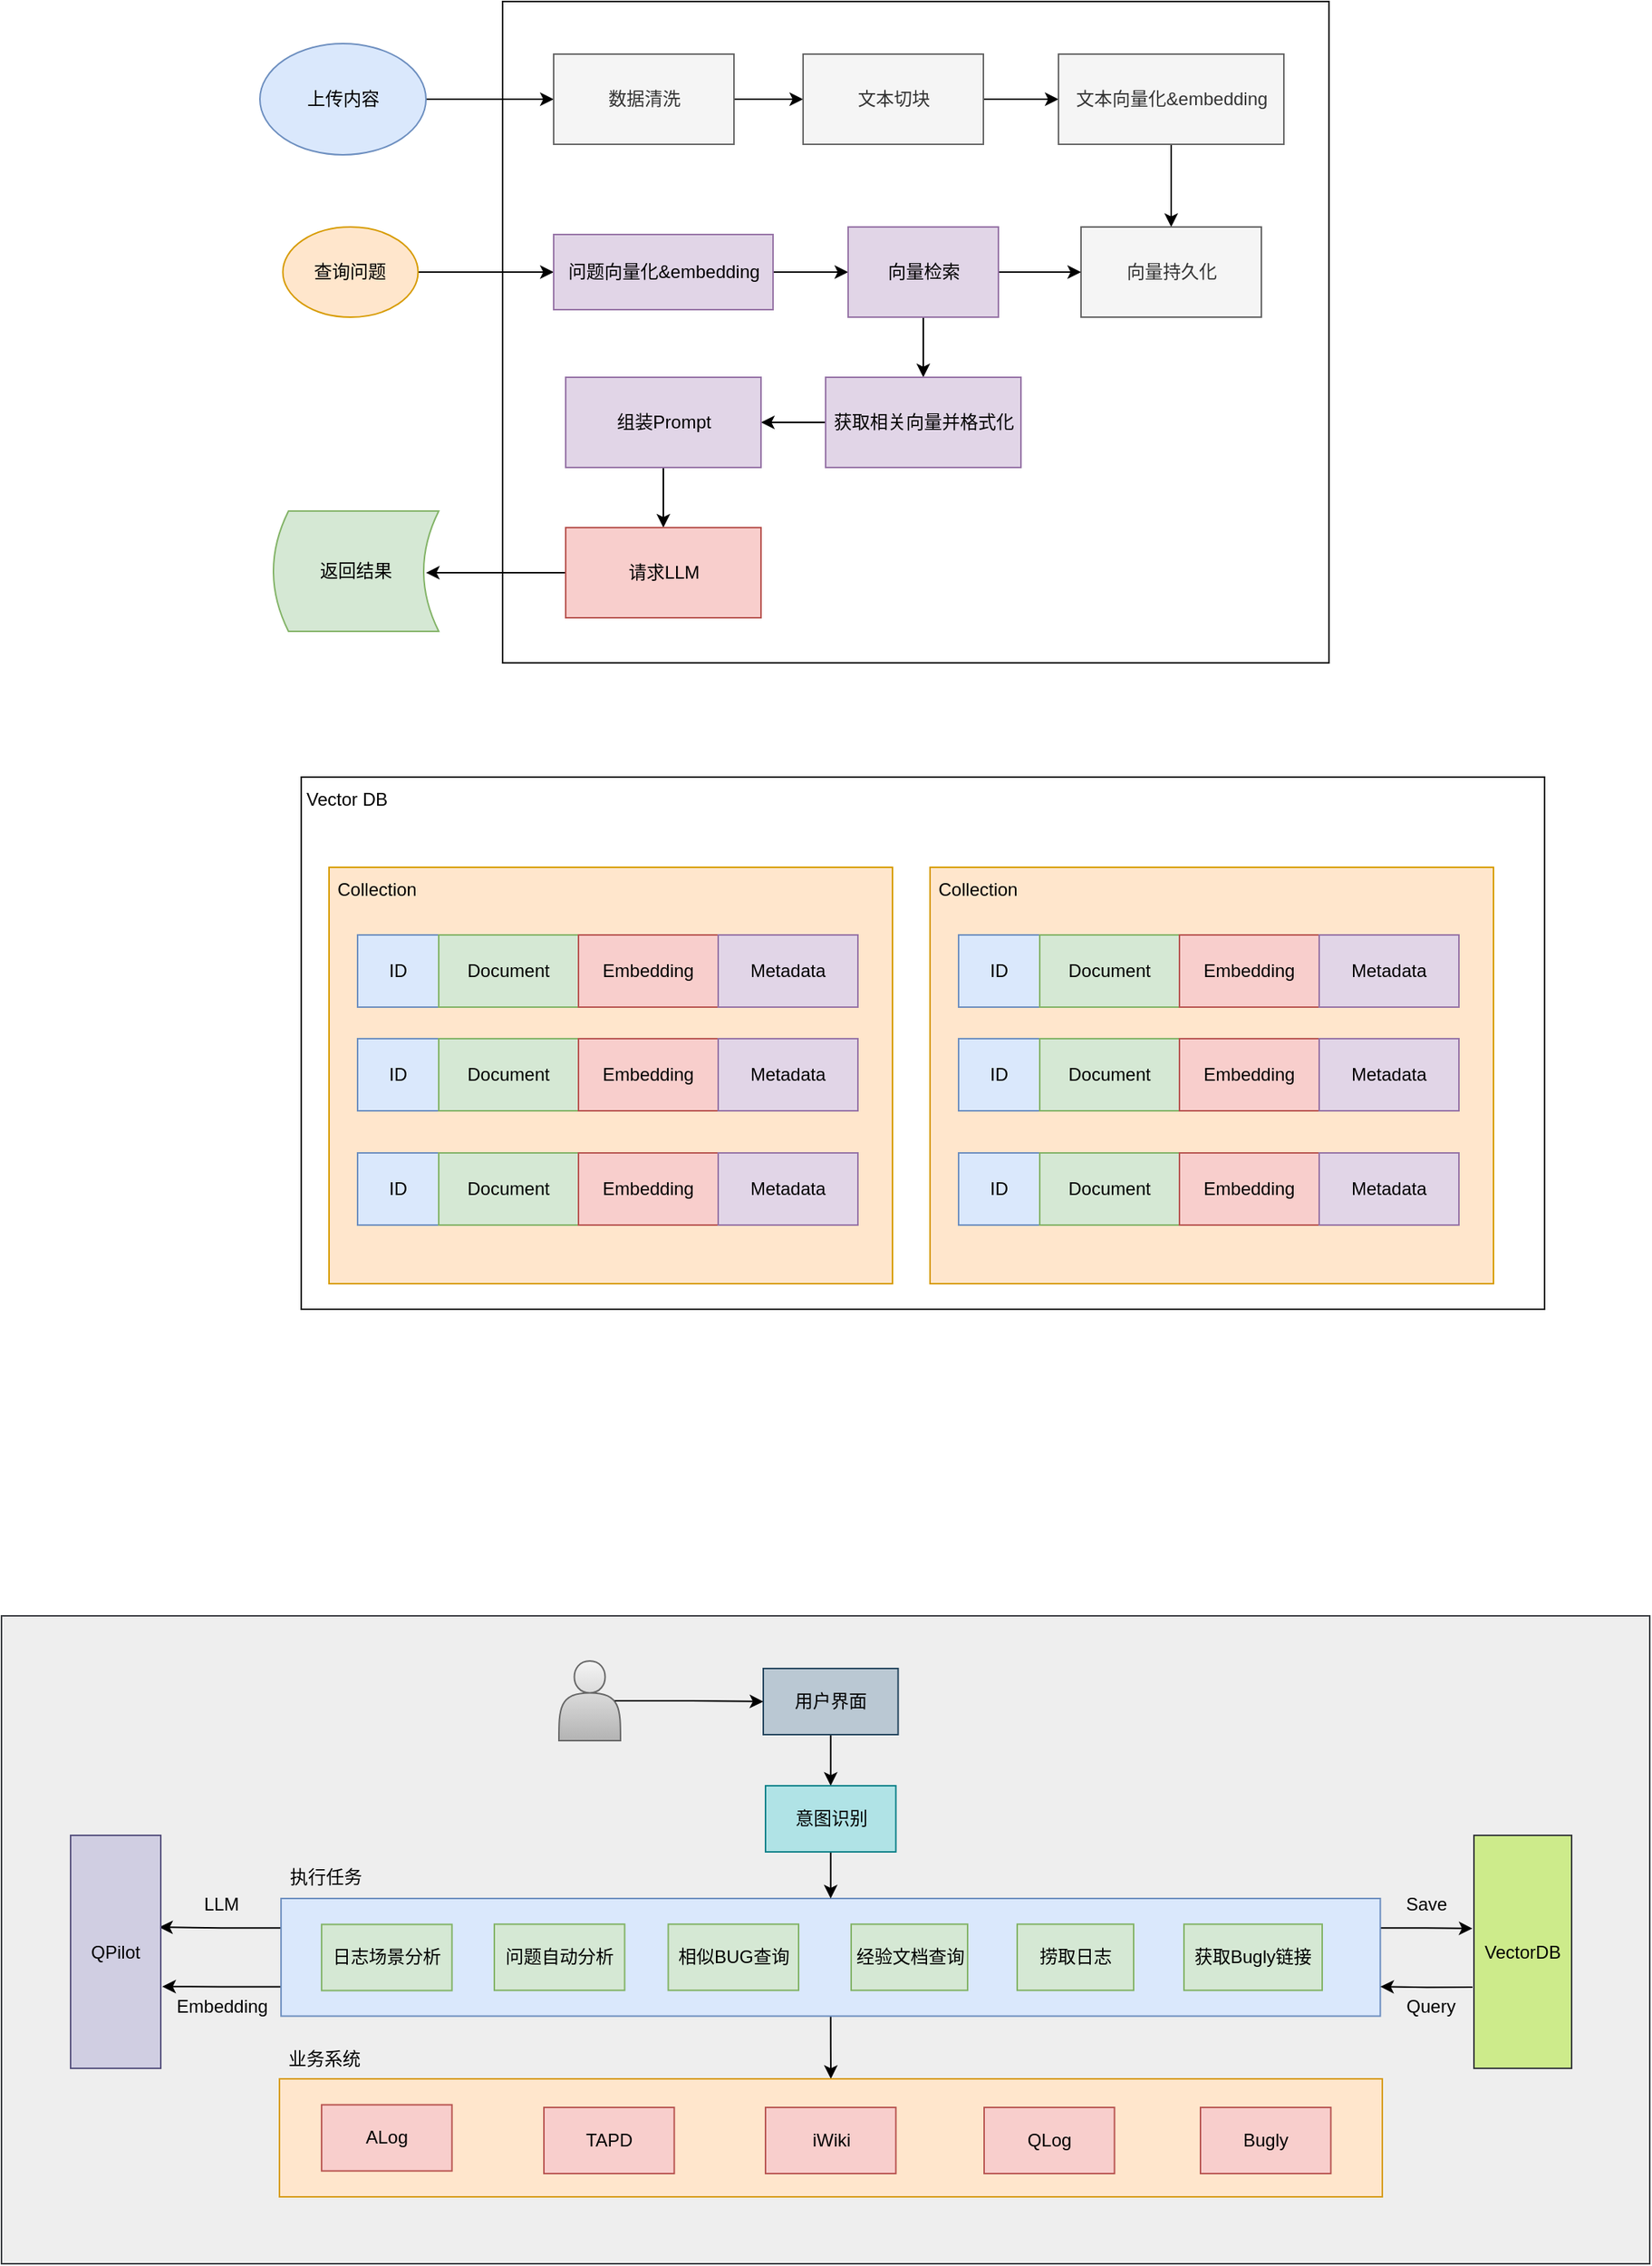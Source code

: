 <mxfile version="21.6.6" type="github">
  <diagram name="第 1 页" id="B6P0FEtfsNViP6RiIy6Y">
    <mxGraphModel dx="3073" dy="1104" grid="0" gridSize="10" guides="1" tooltips="1" connect="1" arrows="1" fold="1" page="0" pageScale="1" pageWidth="827" pageHeight="1169" math="0" shadow="0">
      <root>
        <mxCell id="0" />
        <mxCell id="1" parent="0" />
        <mxCell id="zwjgC2ObJU8k3cXchyGN-52" value="" style="rounded=0;whiteSpace=wrap;html=1;fillColor=#eeeeee;strokeColor=#36393d;" vertex="1" parent="1">
          <mxGeometry x="-1285" y="1018" width="1097" height="431" as="geometry" />
        </mxCell>
        <mxCell id="zwjgC2ObJU8k3cXchyGN-37" style="edgeStyle=orthogonalEdgeStyle;rounded=0;orthogonalLoop=1;jettySize=auto;html=1;exitX=0.5;exitY=1;exitDx=0;exitDy=0;entryX=0.5;entryY=0;entryDx=0;entryDy=0;" edge="1" parent="1" source="zwjgC2ObJU8k3cXchyGN-27" target="zwjgC2ObJU8k3cXchyGN-30">
          <mxGeometry relative="1" as="geometry">
            <mxPoint x="-733.13" y="1296.25" as="sourcePoint" />
          </mxGeometry>
        </mxCell>
        <mxCell id="zwjgC2ObJU8k3cXchyGN-41" style="edgeStyle=orthogonalEdgeStyle;rounded=0;orthogonalLoop=1;jettySize=auto;html=1;exitX=0;exitY=0.75;exitDx=0;exitDy=0;entryX=1.017;entryY=0.649;entryDx=0;entryDy=0;entryPerimeter=0;" edge="1" parent="1" source="zwjgC2ObJU8k3cXchyGN-27" target="zwjgC2ObJU8k3cXchyGN-38">
          <mxGeometry relative="1" as="geometry" />
        </mxCell>
        <mxCell id="zwjgC2ObJU8k3cXchyGN-42" style="edgeStyle=orthogonalEdgeStyle;rounded=0;orthogonalLoop=1;jettySize=auto;html=1;exitX=0;exitY=0.25;exitDx=0;exitDy=0;entryX=0.983;entryY=0.394;entryDx=0;entryDy=0;entryPerimeter=0;" edge="1" parent="1" source="zwjgC2ObJU8k3cXchyGN-27" target="zwjgC2ObJU8k3cXchyGN-38">
          <mxGeometry relative="1" as="geometry" />
        </mxCell>
        <mxCell id="zwjgC2ObJU8k3cXchyGN-46" style="edgeStyle=orthogonalEdgeStyle;rounded=0;orthogonalLoop=1;jettySize=auto;html=1;exitX=1;exitY=0.25;exitDx=0;exitDy=0;" edge="1" parent="1" source="zwjgC2ObJU8k3cXchyGN-27">
          <mxGeometry relative="1" as="geometry">
            <mxPoint x="-306" y="1226" as="targetPoint" />
          </mxGeometry>
        </mxCell>
        <mxCell id="zwjgC2ObJU8k3cXchyGN-27" value="" style="rounded=0;whiteSpace=wrap;html=1;fillColor=#dae8fc;strokeColor=#6c8ebf;" vertex="1" parent="1">
          <mxGeometry x="-1098.94" y="1206" width="731.62" height="78.25" as="geometry" />
        </mxCell>
        <mxCell id="po2gW-Qw7Ikq2pXxXGKJ-18" value="" style="rounded=0;whiteSpace=wrap;html=1;" parent="1" vertex="1">
          <mxGeometry x="-1085.5" y="460" width="827.5" height="354" as="geometry" />
        </mxCell>
        <mxCell id="jt_fw9Rw_P_MPbaHYzuL-2" value="" style="rounded=0;whiteSpace=wrap;html=1;" parent="1" vertex="1">
          <mxGeometry x="-951.5" y="-56" width="550" height="440" as="geometry" />
        </mxCell>
        <mxCell id="jt_fw9Rw_P_MPbaHYzuL-17" style="edgeStyle=orthogonalEdgeStyle;rounded=0;orthogonalLoop=1;jettySize=auto;html=1;exitX=1;exitY=0.5;exitDx=0;exitDy=0;entryX=0;entryY=0.5;entryDx=0;entryDy=0;" parent="1" source="jt_fw9Rw_P_MPbaHYzuL-5" target="jt_fw9Rw_P_MPbaHYzuL-16" edge="1">
          <mxGeometry relative="1" as="geometry" />
        </mxCell>
        <mxCell id="jt_fw9Rw_P_MPbaHYzuL-5" value="查询问题" style="ellipse;whiteSpace=wrap;html=1;fillColor=#ffe6cc;strokeColor=#d79b00;" parent="1" vertex="1">
          <mxGeometry x="-1097.75" y="94" width="90" height="60" as="geometry" />
        </mxCell>
        <mxCell id="jt_fw9Rw_P_MPbaHYzuL-12" style="edgeStyle=orthogonalEdgeStyle;rounded=0;orthogonalLoop=1;jettySize=auto;html=1;exitX=1;exitY=0.5;exitDx=0;exitDy=0;entryX=0;entryY=0.5;entryDx=0;entryDy=0;" parent="1" source="jt_fw9Rw_P_MPbaHYzuL-7" target="jt_fw9Rw_P_MPbaHYzuL-8" edge="1">
          <mxGeometry relative="1" as="geometry" />
        </mxCell>
        <mxCell id="jt_fw9Rw_P_MPbaHYzuL-7" value="上传内容" style="ellipse;whiteSpace=wrap;html=1;fillColor=#dae8fc;strokeColor=#6c8ebf;" parent="1" vertex="1">
          <mxGeometry x="-1113" y="-28" width="110.5" height="74" as="geometry" />
        </mxCell>
        <mxCell id="jt_fw9Rw_P_MPbaHYzuL-13" style="edgeStyle=orthogonalEdgeStyle;rounded=0;orthogonalLoop=1;jettySize=auto;html=1;exitX=1;exitY=0.5;exitDx=0;exitDy=0;entryX=0;entryY=0.5;entryDx=0;entryDy=0;" parent="1" source="jt_fw9Rw_P_MPbaHYzuL-8" target="jt_fw9Rw_P_MPbaHYzuL-9" edge="1">
          <mxGeometry relative="1" as="geometry" />
        </mxCell>
        <mxCell id="jt_fw9Rw_P_MPbaHYzuL-8" value="数据清洗" style="rounded=0;whiteSpace=wrap;html=1;fillColor=#f5f5f5;fontColor=#333333;strokeColor=#666666;" parent="1" vertex="1">
          <mxGeometry x="-917.5" y="-21" width="120" height="60" as="geometry" />
        </mxCell>
        <mxCell id="jt_fw9Rw_P_MPbaHYzuL-14" style="edgeStyle=orthogonalEdgeStyle;rounded=0;orthogonalLoop=1;jettySize=auto;html=1;exitX=1;exitY=0.5;exitDx=0;exitDy=0;entryX=0;entryY=0.5;entryDx=0;entryDy=0;" parent="1" source="jt_fw9Rw_P_MPbaHYzuL-9" target="jt_fw9Rw_P_MPbaHYzuL-10" edge="1">
          <mxGeometry relative="1" as="geometry" />
        </mxCell>
        <mxCell id="jt_fw9Rw_P_MPbaHYzuL-9" value="文本切块" style="rounded=0;whiteSpace=wrap;html=1;fillColor=#f5f5f5;fontColor=#333333;strokeColor=#666666;" parent="1" vertex="1">
          <mxGeometry x="-751.5" y="-21" width="120" height="60" as="geometry" />
        </mxCell>
        <mxCell id="jt_fw9Rw_P_MPbaHYzuL-15" style="edgeStyle=orthogonalEdgeStyle;rounded=0;orthogonalLoop=1;jettySize=auto;html=1;exitX=0.5;exitY=1;exitDx=0;exitDy=0;entryX=0.5;entryY=0;entryDx=0;entryDy=0;" parent="1" source="jt_fw9Rw_P_MPbaHYzuL-10" target="jt_fw9Rw_P_MPbaHYzuL-11" edge="1">
          <mxGeometry relative="1" as="geometry" />
        </mxCell>
        <mxCell id="jt_fw9Rw_P_MPbaHYzuL-10" value="文本向量化&amp;amp;embedding" style="rounded=0;whiteSpace=wrap;html=1;fillColor=#f5f5f5;fontColor=#333333;strokeColor=#666666;" parent="1" vertex="1">
          <mxGeometry x="-581.5" y="-21" width="150" height="60" as="geometry" />
        </mxCell>
        <mxCell id="jt_fw9Rw_P_MPbaHYzuL-11" value="向量持久化" style="rounded=0;whiteSpace=wrap;html=1;fillColor=#f5f5f5;fontColor=#333333;strokeColor=#666666;" parent="1" vertex="1">
          <mxGeometry x="-566.5" y="94" width="120" height="60" as="geometry" />
        </mxCell>
        <mxCell id="jt_fw9Rw_P_MPbaHYzuL-19" style="edgeStyle=orthogonalEdgeStyle;rounded=0;orthogonalLoop=1;jettySize=auto;html=1;exitX=1;exitY=0.5;exitDx=0;exitDy=0;entryX=0;entryY=0.5;entryDx=0;entryDy=0;" parent="1" source="jt_fw9Rw_P_MPbaHYzuL-16" target="jt_fw9Rw_P_MPbaHYzuL-18" edge="1">
          <mxGeometry relative="1" as="geometry" />
        </mxCell>
        <mxCell id="jt_fw9Rw_P_MPbaHYzuL-16" value="问题向量化&amp;amp;embedding" style="rounded=0;whiteSpace=wrap;html=1;fillColor=#e1d5e7;strokeColor=#9673a6;" parent="1" vertex="1">
          <mxGeometry x="-917.5" y="99" width="146" height="50" as="geometry" />
        </mxCell>
        <mxCell id="jt_fw9Rw_P_MPbaHYzuL-20" style="edgeStyle=orthogonalEdgeStyle;rounded=0;orthogonalLoop=1;jettySize=auto;html=1;exitX=1;exitY=0.5;exitDx=0;exitDy=0;entryX=0;entryY=0.5;entryDx=0;entryDy=0;" parent="1" source="jt_fw9Rw_P_MPbaHYzuL-18" target="jt_fw9Rw_P_MPbaHYzuL-11" edge="1">
          <mxGeometry relative="1" as="geometry" />
        </mxCell>
        <mxCell id="jt_fw9Rw_P_MPbaHYzuL-23" style="edgeStyle=orthogonalEdgeStyle;rounded=0;orthogonalLoop=1;jettySize=auto;html=1;exitX=0.5;exitY=1;exitDx=0;exitDy=0;entryX=0.5;entryY=0;entryDx=0;entryDy=0;" parent="1" source="jt_fw9Rw_P_MPbaHYzuL-18" target="jt_fw9Rw_P_MPbaHYzuL-21" edge="1">
          <mxGeometry relative="1" as="geometry" />
        </mxCell>
        <mxCell id="jt_fw9Rw_P_MPbaHYzuL-18" value="向量检索" style="rounded=0;whiteSpace=wrap;html=1;fillColor=#e1d5e7;strokeColor=#9673a6;" parent="1" vertex="1">
          <mxGeometry x="-721.5" y="94" width="100" height="60" as="geometry" />
        </mxCell>
        <mxCell id="jt_fw9Rw_P_MPbaHYzuL-24" style="edgeStyle=orthogonalEdgeStyle;rounded=0;orthogonalLoop=1;jettySize=auto;html=1;exitX=0;exitY=0.5;exitDx=0;exitDy=0;entryX=1;entryY=0.5;entryDx=0;entryDy=0;" parent="1" source="jt_fw9Rw_P_MPbaHYzuL-21" target="jt_fw9Rw_P_MPbaHYzuL-22" edge="1">
          <mxGeometry relative="1" as="geometry" />
        </mxCell>
        <mxCell id="jt_fw9Rw_P_MPbaHYzuL-21" value="获取相关向量并格式化" style="rounded=0;whiteSpace=wrap;html=1;fillColor=#e1d5e7;strokeColor=#9673a6;" parent="1" vertex="1">
          <mxGeometry x="-736.5" y="194" width="130" height="60" as="geometry" />
        </mxCell>
        <mxCell id="jt_fw9Rw_P_MPbaHYzuL-27" style="edgeStyle=orthogonalEdgeStyle;rounded=0;orthogonalLoop=1;jettySize=auto;html=1;exitX=0.5;exitY=1;exitDx=0;exitDy=0;entryX=0.5;entryY=0;entryDx=0;entryDy=0;" parent="1" source="jt_fw9Rw_P_MPbaHYzuL-22" target="jt_fw9Rw_P_MPbaHYzuL-26" edge="1">
          <mxGeometry relative="1" as="geometry" />
        </mxCell>
        <mxCell id="jt_fw9Rw_P_MPbaHYzuL-22" value="组装Prompt" style="rounded=0;whiteSpace=wrap;html=1;fillColor=#e1d5e7;strokeColor=#9673a6;" parent="1" vertex="1">
          <mxGeometry x="-909.5" y="194" width="130" height="60" as="geometry" />
        </mxCell>
        <mxCell id="jt_fw9Rw_P_MPbaHYzuL-31" style="edgeStyle=orthogonalEdgeStyle;rounded=0;orthogonalLoop=1;jettySize=auto;html=1;exitX=0;exitY=0.5;exitDx=0;exitDy=0;entryX=0.923;entryY=0.513;entryDx=0;entryDy=0;entryPerimeter=0;" parent="1" source="jt_fw9Rw_P_MPbaHYzuL-26" target="jt_fw9Rw_P_MPbaHYzuL-30" edge="1">
          <mxGeometry relative="1" as="geometry" />
        </mxCell>
        <mxCell id="jt_fw9Rw_P_MPbaHYzuL-26" value="请求LLM" style="rounded=0;whiteSpace=wrap;html=1;fillColor=#f8cecc;strokeColor=#b85450;" parent="1" vertex="1">
          <mxGeometry x="-909.5" y="294" width="130" height="60" as="geometry" />
        </mxCell>
        <mxCell id="jt_fw9Rw_P_MPbaHYzuL-30" value="返回结果" style="shape=dataStorage;whiteSpace=wrap;html=1;fixedSize=1;size=10;fillColor=#d5e8d4;strokeColor=#82b366;" parent="1" vertex="1">
          <mxGeometry x="-1104" y="283" width="110" height="80" as="geometry" />
        </mxCell>
        <mxCell id="po2gW-Qw7Ikq2pXxXGKJ-1" value="" style="rounded=0;whiteSpace=wrap;html=1;fillColor=#ffe6cc;strokeColor=#d79b00;" parent="1" vertex="1">
          <mxGeometry x="-1067" y="520" width="375" height="277" as="geometry" />
        </mxCell>
        <mxCell id="po2gW-Qw7Ikq2pXxXGKJ-5" value="ID" style="rounded=0;whiteSpace=wrap;html=1;fillColor=#dae8fc;strokeColor=#6c8ebf;" parent="1" vertex="1">
          <mxGeometry x="-1048" y="565" width="54" height="48" as="geometry" />
        </mxCell>
        <mxCell id="po2gW-Qw7Ikq2pXxXGKJ-6" value="Document" style="rounded=0;whiteSpace=wrap;html=1;fillColor=#d5e8d4;strokeColor=#82b366;" parent="1" vertex="1">
          <mxGeometry x="-994" y="565" width="93" height="48" as="geometry" />
        </mxCell>
        <mxCell id="po2gW-Qw7Ikq2pXxXGKJ-7" value="Embedding" style="rounded=0;whiteSpace=wrap;html=1;fillColor=#f8cecc;strokeColor=#b85450;" parent="1" vertex="1">
          <mxGeometry x="-901" y="565" width="93" height="48" as="geometry" />
        </mxCell>
        <mxCell id="po2gW-Qw7Ikq2pXxXGKJ-8" value="Metadata" style="rounded=0;whiteSpace=wrap;html=1;fillColor=#e1d5e7;strokeColor=#9673a6;" parent="1" vertex="1">
          <mxGeometry x="-808" y="565" width="93" height="48" as="geometry" />
        </mxCell>
        <mxCell id="po2gW-Qw7Ikq2pXxXGKJ-9" value="Collection" style="text;html=1;strokeColor=none;fillColor=none;align=center;verticalAlign=middle;whiteSpace=wrap;rounded=0;" parent="1" vertex="1">
          <mxGeometry x="-1065" y="520" width="60" height="30" as="geometry" />
        </mxCell>
        <mxCell id="po2gW-Qw7Ikq2pXxXGKJ-10" value="ID" style="rounded=0;whiteSpace=wrap;html=1;fillColor=#dae8fc;strokeColor=#6c8ebf;" parent="1" vertex="1">
          <mxGeometry x="-1048" y="634" width="54" height="48" as="geometry" />
        </mxCell>
        <mxCell id="po2gW-Qw7Ikq2pXxXGKJ-11" value="Document" style="rounded=0;whiteSpace=wrap;html=1;fillColor=#d5e8d4;strokeColor=#82b366;" parent="1" vertex="1">
          <mxGeometry x="-994" y="634" width="93" height="48" as="geometry" />
        </mxCell>
        <mxCell id="po2gW-Qw7Ikq2pXxXGKJ-12" value="Embedding" style="rounded=0;whiteSpace=wrap;html=1;fillColor=#f8cecc;strokeColor=#b85450;" parent="1" vertex="1">
          <mxGeometry x="-901" y="634" width="93" height="48" as="geometry" />
        </mxCell>
        <mxCell id="po2gW-Qw7Ikq2pXxXGKJ-13" value="Metadata" style="rounded=0;whiteSpace=wrap;html=1;fillColor=#e1d5e7;strokeColor=#9673a6;" parent="1" vertex="1">
          <mxGeometry x="-808" y="634" width="93" height="48" as="geometry" />
        </mxCell>
        <mxCell id="po2gW-Qw7Ikq2pXxXGKJ-14" value="ID" style="rounded=0;whiteSpace=wrap;html=1;fillColor=#dae8fc;strokeColor=#6c8ebf;" parent="1" vertex="1">
          <mxGeometry x="-1048" y="710" width="54" height="48" as="geometry" />
        </mxCell>
        <mxCell id="po2gW-Qw7Ikq2pXxXGKJ-15" value="Document" style="rounded=0;whiteSpace=wrap;html=1;fillColor=#d5e8d4;strokeColor=#82b366;" parent="1" vertex="1">
          <mxGeometry x="-994" y="710" width="93" height="48" as="geometry" />
        </mxCell>
        <mxCell id="po2gW-Qw7Ikq2pXxXGKJ-16" value="Embedding" style="rounded=0;whiteSpace=wrap;html=1;fillColor=#f8cecc;strokeColor=#b85450;" parent="1" vertex="1">
          <mxGeometry x="-901" y="710" width="93" height="48" as="geometry" />
        </mxCell>
        <mxCell id="po2gW-Qw7Ikq2pXxXGKJ-17" value="Metadata" style="rounded=0;whiteSpace=wrap;html=1;fillColor=#e1d5e7;strokeColor=#9673a6;" parent="1" vertex="1">
          <mxGeometry x="-808" y="710" width="93" height="48" as="geometry" />
        </mxCell>
        <mxCell id="po2gW-Qw7Ikq2pXxXGKJ-34" value="Vector DB" style="text;html=1;strokeColor=none;fillColor=none;align=center;verticalAlign=middle;whiteSpace=wrap;rounded=0;" parent="1" vertex="1">
          <mxGeometry x="-1085.5" y="460" width="60" height="30" as="geometry" />
        </mxCell>
        <mxCell id="po2gW-Qw7Ikq2pXxXGKJ-35" value="" style="rounded=0;whiteSpace=wrap;html=1;fillColor=#ffe6cc;strokeColor=#d79b00;" parent="1" vertex="1">
          <mxGeometry x="-667" y="520" width="375" height="277" as="geometry" />
        </mxCell>
        <mxCell id="po2gW-Qw7Ikq2pXxXGKJ-36" value="ID" style="rounded=0;whiteSpace=wrap;html=1;fillColor=#dae8fc;strokeColor=#6c8ebf;" parent="1" vertex="1">
          <mxGeometry x="-648" y="565" width="54" height="48" as="geometry" />
        </mxCell>
        <mxCell id="po2gW-Qw7Ikq2pXxXGKJ-37" value="Document" style="rounded=0;whiteSpace=wrap;html=1;fillColor=#d5e8d4;strokeColor=#82b366;" parent="1" vertex="1">
          <mxGeometry x="-594" y="565" width="93" height="48" as="geometry" />
        </mxCell>
        <mxCell id="po2gW-Qw7Ikq2pXxXGKJ-38" value="Embedding" style="rounded=0;whiteSpace=wrap;html=1;fillColor=#f8cecc;strokeColor=#b85450;" parent="1" vertex="1">
          <mxGeometry x="-501" y="565" width="93" height="48" as="geometry" />
        </mxCell>
        <mxCell id="po2gW-Qw7Ikq2pXxXGKJ-39" value="Metadata" style="rounded=0;whiteSpace=wrap;html=1;fillColor=#e1d5e7;strokeColor=#9673a6;" parent="1" vertex="1">
          <mxGeometry x="-408" y="565" width="93" height="48" as="geometry" />
        </mxCell>
        <mxCell id="po2gW-Qw7Ikq2pXxXGKJ-40" value="Collection" style="text;html=1;strokeColor=none;fillColor=none;align=center;verticalAlign=middle;whiteSpace=wrap;rounded=0;" parent="1" vertex="1">
          <mxGeometry x="-665" y="520" width="60" height="30" as="geometry" />
        </mxCell>
        <mxCell id="po2gW-Qw7Ikq2pXxXGKJ-41" value="ID" style="rounded=0;whiteSpace=wrap;html=1;fillColor=#dae8fc;strokeColor=#6c8ebf;" parent="1" vertex="1">
          <mxGeometry x="-648" y="634" width="54" height="48" as="geometry" />
        </mxCell>
        <mxCell id="po2gW-Qw7Ikq2pXxXGKJ-42" value="Document" style="rounded=0;whiteSpace=wrap;html=1;fillColor=#d5e8d4;strokeColor=#82b366;" parent="1" vertex="1">
          <mxGeometry x="-594" y="634" width="93" height="48" as="geometry" />
        </mxCell>
        <mxCell id="po2gW-Qw7Ikq2pXxXGKJ-43" value="Embedding" style="rounded=0;whiteSpace=wrap;html=1;fillColor=#f8cecc;strokeColor=#b85450;" parent="1" vertex="1">
          <mxGeometry x="-501" y="634" width="93" height="48" as="geometry" />
        </mxCell>
        <mxCell id="po2gW-Qw7Ikq2pXxXGKJ-44" value="Metadata" style="rounded=0;whiteSpace=wrap;html=1;fillColor=#e1d5e7;strokeColor=#9673a6;" parent="1" vertex="1">
          <mxGeometry x="-408" y="634" width="93" height="48" as="geometry" />
        </mxCell>
        <mxCell id="po2gW-Qw7Ikq2pXxXGKJ-45" value="ID" style="rounded=0;whiteSpace=wrap;html=1;fillColor=#dae8fc;strokeColor=#6c8ebf;" parent="1" vertex="1">
          <mxGeometry x="-648" y="710" width="54" height="48" as="geometry" />
        </mxCell>
        <mxCell id="po2gW-Qw7Ikq2pXxXGKJ-46" value="Document" style="rounded=0;whiteSpace=wrap;html=1;fillColor=#d5e8d4;strokeColor=#82b366;" parent="1" vertex="1">
          <mxGeometry x="-594" y="710" width="93" height="48" as="geometry" />
        </mxCell>
        <mxCell id="po2gW-Qw7Ikq2pXxXGKJ-47" value="Embedding" style="rounded=0;whiteSpace=wrap;html=1;fillColor=#f8cecc;strokeColor=#b85450;" parent="1" vertex="1">
          <mxGeometry x="-501" y="710" width="93" height="48" as="geometry" />
        </mxCell>
        <mxCell id="po2gW-Qw7Ikq2pXxXGKJ-48" value="Metadata" style="rounded=0;whiteSpace=wrap;html=1;fillColor=#e1d5e7;strokeColor=#9673a6;" parent="1" vertex="1">
          <mxGeometry x="-408" y="710" width="93" height="48" as="geometry" />
        </mxCell>
        <mxCell id="zwjgC2ObJU8k3cXchyGN-15" style="edgeStyle=orthogonalEdgeStyle;rounded=0;orthogonalLoop=1;jettySize=auto;html=1;exitX=0.5;exitY=1;exitDx=0;exitDy=0;entryX=0.5;entryY=0;entryDx=0;entryDy=0;" edge="1" parent="1" source="zwjgC2ObJU8k3cXchyGN-2" target="zwjgC2ObJU8k3cXchyGN-8">
          <mxGeometry relative="1" as="geometry" />
        </mxCell>
        <mxCell id="zwjgC2ObJU8k3cXchyGN-2" value="用户界面" style="rounded=0;whiteSpace=wrap;html=1;fillColor=#bac8d3;strokeColor=#23445d;" vertex="1" parent="1">
          <mxGeometry x="-778" y="1053" width="89.75" height="44" as="geometry" />
        </mxCell>
        <mxCell id="zwjgC2ObJU8k3cXchyGN-14" style="edgeStyle=orthogonalEdgeStyle;rounded=0;orthogonalLoop=1;jettySize=auto;html=1;exitX=0.9;exitY=0.5;exitDx=0;exitDy=0;exitPerimeter=0;entryX=0;entryY=0.5;entryDx=0;entryDy=0;" edge="1" parent="1" source="zwjgC2ObJU8k3cXchyGN-6" target="zwjgC2ObJU8k3cXchyGN-2">
          <mxGeometry relative="1" as="geometry" />
        </mxCell>
        <mxCell id="zwjgC2ObJU8k3cXchyGN-6" value="" style="shape=actor;whiteSpace=wrap;html=1;fillColor=#f5f5f5;gradientColor=#b3b3b3;strokeColor=#666666;" vertex="1" parent="1">
          <mxGeometry x="-914" y="1048" width="41" height="53" as="geometry" />
        </mxCell>
        <mxCell id="zwjgC2ObJU8k3cXchyGN-29" style="edgeStyle=orthogonalEdgeStyle;rounded=0;orthogonalLoop=1;jettySize=auto;html=1;exitX=0.5;exitY=1;exitDx=0;exitDy=0;entryX=0.5;entryY=0;entryDx=0;entryDy=0;" edge="1" parent="1" source="zwjgC2ObJU8k3cXchyGN-8" target="zwjgC2ObJU8k3cXchyGN-27">
          <mxGeometry relative="1" as="geometry" />
        </mxCell>
        <mxCell id="zwjgC2ObJU8k3cXchyGN-8" value="意图识别" style="rounded=0;whiteSpace=wrap;html=1;fillColor=#b0e3e6;strokeColor=#0e8088;" vertex="1" parent="1">
          <mxGeometry x="-776.5" y="1131" width="86.75" height="44" as="geometry" />
        </mxCell>
        <mxCell id="zwjgC2ObJU8k3cXchyGN-19" value="日志场景分析" style="rounded=0;whiteSpace=wrap;html=1;fillColor=#d5e8d4;strokeColor=#82b366;" vertex="1" parent="1">
          <mxGeometry x="-1071.94" y="1223.25" width="86.75" height="44" as="geometry" />
        </mxCell>
        <mxCell id="zwjgC2ObJU8k3cXchyGN-20" value="问题自动分析" style="rounded=0;whiteSpace=wrap;html=1;fillColor=#d5e8d4;strokeColor=#82b366;" vertex="1" parent="1">
          <mxGeometry x="-957" y="1223.12" width="86.75" height="44" as="geometry" />
        </mxCell>
        <mxCell id="zwjgC2ObJU8k3cXchyGN-21" value="相似BUG查询" style="rounded=0;whiteSpace=wrap;html=1;fillColor=#d5e8d4;strokeColor=#82b366;" vertex="1" parent="1">
          <mxGeometry x="-841.25" y="1223.12" width="86.75" height="44" as="geometry" />
        </mxCell>
        <mxCell id="zwjgC2ObJU8k3cXchyGN-22" value="捞取日志" style="rounded=0;whiteSpace=wrap;html=1;fillColor=#d5e8d4;strokeColor=#82b366;" vertex="1" parent="1">
          <mxGeometry x="-609.0" y="1223.12" width="77.5" height="44" as="geometry" />
        </mxCell>
        <mxCell id="zwjgC2ObJU8k3cXchyGN-25" value="获取Bugly链接" style="rounded=0;whiteSpace=wrap;html=1;fillColor=#d5e8d4;strokeColor=#82b366;" vertex="1" parent="1">
          <mxGeometry x="-498" y="1223.12" width="92" height="44" as="geometry" />
        </mxCell>
        <mxCell id="zwjgC2ObJU8k3cXchyGN-30" value="" style="rounded=0;whiteSpace=wrap;html=1;fillColor=#ffe6cc;strokeColor=#d79b00;" vertex="1" parent="1">
          <mxGeometry x="-1100" y="1326" width="734" height="78.5" as="geometry" />
        </mxCell>
        <mxCell id="zwjgC2ObJU8k3cXchyGN-31" value="TAPD" style="rounded=0;whiteSpace=wrap;html=1;fillColor=#f8cecc;strokeColor=#b85450;" vertex="1" parent="1">
          <mxGeometry x="-924" y="1345" width="86.75" height="44" as="geometry" />
        </mxCell>
        <mxCell id="zwjgC2ObJU8k3cXchyGN-32" value="iWiki" style="rounded=0;whiteSpace=wrap;html=1;fillColor=#f8cecc;strokeColor=#b85450;" vertex="1" parent="1">
          <mxGeometry x="-776.5" y="1345" width="86.75" height="44" as="geometry" />
        </mxCell>
        <mxCell id="zwjgC2ObJU8k3cXchyGN-33" value="QLog" style="rounded=0;whiteSpace=wrap;html=1;fillColor=#f8cecc;strokeColor=#b85450;" vertex="1" parent="1">
          <mxGeometry x="-631" y="1345" width="86.75" height="44" as="geometry" />
        </mxCell>
        <mxCell id="zwjgC2ObJU8k3cXchyGN-34" value="经验文档查询" style="rounded=0;whiteSpace=wrap;html=1;fillColor=#d5e8d4;strokeColor=#82b366;" vertex="1" parent="1">
          <mxGeometry x="-719.5" y="1223.12" width="77.5" height="44" as="geometry" />
        </mxCell>
        <mxCell id="zwjgC2ObJU8k3cXchyGN-35" value="ALog" style="rounded=0;whiteSpace=wrap;html=1;fillColor=#f8cecc;strokeColor=#b85450;" vertex="1" parent="1">
          <mxGeometry x="-1071.94" y="1343.25" width="86.75" height="44" as="geometry" />
        </mxCell>
        <mxCell id="zwjgC2ObJU8k3cXchyGN-36" value="Bugly" style="rounded=0;whiteSpace=wrap;html=1;fillColor=#f8cecc;strokeColor=#b85450;" vertex="1" parent="1">
          <mxGeometry x="-487" y="1345" width="86.75" height="44" as="geometry" />
        </mxCell>
        <mxCell id="zwjgC2ObJU8k3cXchyGN-38" value="QPilot" style="rounded=0;whiteSpace=wrap;html=1;fillColor=#d0cee2;strokeColor=#56517e;" vertex="1" parent="1">
          <mxGeometry x="-1239" y="1164" width="60" height="155" as="geometry" />
        </mxCell>
        <mxCell id="zwjgC2ObJU8k3cXchyGN-43" value="LLM" style="text;html=1;strokeColor=none;fillColor=none;align=center;verticalAlign=middle;whiteSpace=wrap;rounded=0;" vertex="1" parent="1">
          <mxGeometry x="-1157" y="1199" width="37" height="21" as="geometry" />
        </mxCell>
        <mxCell id="zwjgC2ObJU8k3cXchyGN-44" value="Embedding" style="text;html=1;strokeColor=none;fillColor=none;align=center;verticalAlign=middle;whiteSpace=wrap;rounded=0;" vertex="1" parent="1">
          <mxGeometry x="-1179.5" y="1267.25" width="82" height="21" as="geometry" />
        </mxCell>
        <mxCell id="zwjgC2ObJU8k3cXchyGN-49" style="edgeStyle=orthogonalEdgeStyle;rounded=0;orthogonalLoop=1;jettySize=auto;html=1;exitX=-0.015;exitY=0.652;exitDx=0;exitDy=0;entryX=1;entryY=0.75;entryDx=0;entryDy=0;exitPerimeter=0;" edge="1" parent="1" source="zwjgC2ObJU8k3cXchyGN-45" target="zwjgC2ObJU8k3cXchyGN-27">
          <mxGeometry relative="1" as="geometry" />
        </mxCell>
        <mxCell id="zwjgC2ObJU8k3cXchyGN-45" value="VectorDB" style="rounded=0;whiteSpace=wrap;html=1;fillColor=#cdeb8b;strokeColor=#36393d;" vertex="1" parent="1">
          <mxGeometry x="-305" y="1164" width="65" height="155" as="geometry" />
        </mxCell>
        <mxCell id="zwjgC2ObJU8k3cXchyGN-47" value="Save" style="text;html=1;strokeColor=none;fillColor=none;align=center;verticalAlign=middle;whiteSpace=wrap;rounded=0;" vertex="1" parent="1">
          <mxGeometry x="-355" y="1199" width="37" height="21" as="geometry" />
        </mxCell>
        <mxCell id="zwjgC2ObJU8k3cXchyGN-51" value="Query" style="text;html=1;strokeColor=none;fillColor=none;align=center;verticalAlign=middle;whiteSpace=wrap;rounded=0;" vertex="1" parent="1">
          <mxGeometry x="-352" y="1267.25" width="37" height="21" as="geometry" />
        </mxCell>
        <mxCell id="zwjgC2ObJU8k3cXchyGN-53" value="执行任务" style="text;html=1;strokeColor=none;fillColor=none;align=center;verticalAlign=middle;whiteSpace=wrap;rounded=0;" vertex="1" parent="1">
          <mxGeometry x="-1098.94" y="1179" width="60" height="25" as="geometry" />
        </mxCell>
        <mxCell id="zwjgC2ObJU8k3cXchyGN-54" value="业务系统" style="text;html=1;strokeColor=none;fillColor=none;align=center;verticalAlign=middle;whiteSpace=wrap;rounded=0;" vertex="1" parent="1">
          <mxGeometry x="-1100" y="1300" width="60" height="26.25" as="geometry" />
        </mxCell>
      </root>
    </mxGraphModel>
  </diagram>
</mxfile>
